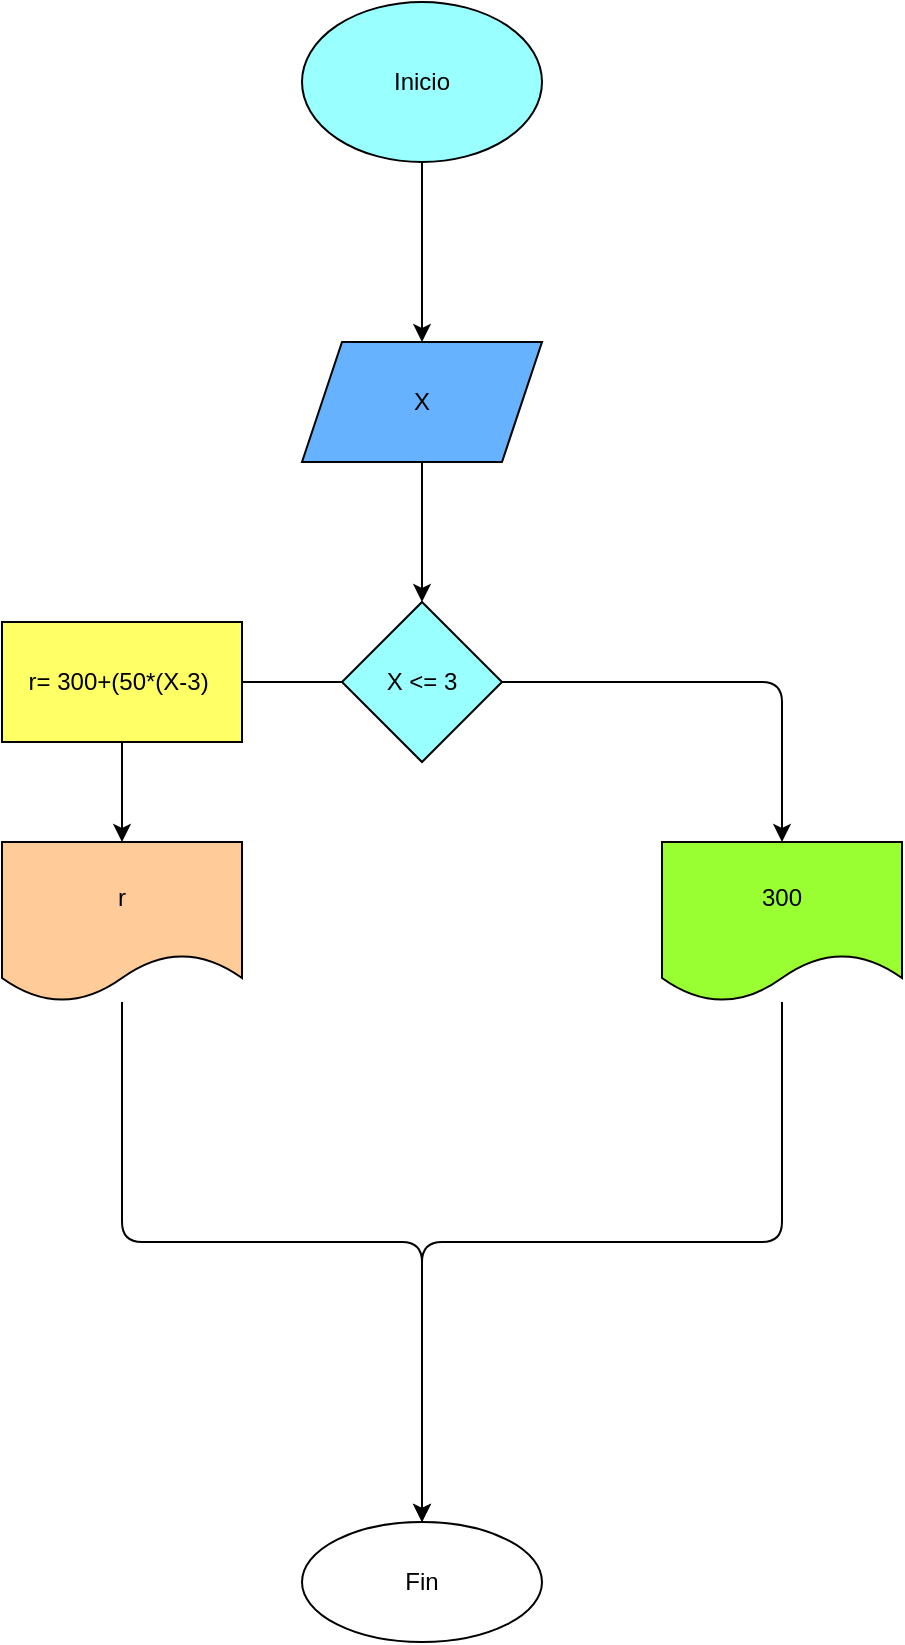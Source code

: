 <mxfile>
    <diagram id="UnZQIf41dFbGMkgB5W1i" name="Página-1">
        <mxGraphModel dx="1047" dy="662" grid="1" gridSize="10" guides="1" tooltips="1" connect="1" arrows="1" fold="1" page="1" pageScale="1" pageWidth="827" pageHeight="1169" math="0" shadow="0">
            <root>
                <mxCell id="0"/>
                <mxCell id="1" parent="0"/>
                <mxCell id="4" value="" style="edgeStyle=none;html=1;" edge="1" parent="1" source="2" target="3">
                    <mxGeometry relative="1" as="geometry"/>
                </mxCell>
                <mxCell id="2" value="Inicio" style="ellipse;whiteSpace=wrap;html=1;fillColor=#99FFFF;" vertex="1" parent="1">
                    <mxGeometry x="260" y="40" width="120" height="80" as="geometry"/>
                </mxCell>
                <mxCell id="8" value="" style="edgeStyle=none;html=1;" edge="1" parent="1" source="3" target="7">
                    <mxGeometry relative="1" as="geometry"/>
                </mxCell>
                <mxCell id="3" value="X" style="shape=parallelogram;perimeter=parallelogramPerimeter;whiteSpace=wrap;html=1;fixedSize=1;fillColor=#66B2FF;" vertex="1" parent="1">
                    <mxGeometry x="260" y="210" width="120" height="60" as="geometry"/>
                </mxCell>
                <mxCell id="12" value="" style="edgeStyle=none;html=1;" edge="1" parent="1" source="7" target="15">
                    <mxGeometry relative="1" as="geometry">
                        <mxPoint x="421.818" y="460" as="targetPoint"/>
                        <Array as="points">
                            <mxPoint x="500" y="380"/>
                        </Array>
                    </mxGeometry>
                </mxCell>
                <mxCell id="14" value="" style="edgeStyle=none;html=1;" edge="1" parent="1" source="7" target="13">
                    <mxGeometry relative="1" as="geometry">
                        <Array as="points">
                            <mxPoint x="170" y="380"/>
                        </Array>
                    </mxGeometry>
                </mxCell>
                <mxCell id="7" value="X &amp;lt;= 3" style="rhombus;whiteSpace=wrap;html=1;fillColor=#99FFFF;" vertex="1" parent="1">
                    <mxGeometry x="280" y="340" width="80" height="80" as="geometry"/>
                </mxCell>
                <mxCell id="17" value="" style="edgeStyle=none;html=1;" edge="1" parent="1" source="13" target="16">
                    <mxGeometry relative="1" as="geometry"/>
                </mxCell>
                <mxCell id="13" value="r= 300+(50*(X-3)&amp;nbsp;" style="whiteSpace=wrap;html=1;fillColor=#FFFF66;" vertex="1" parent="1">
                    <mxGeometry x="110" y="350" width="120" height="60" as="geometry"/>
                </mxCell>
                <mxCell id="21" value="" style="edgeStyle=none;html=1;entryX=0.5;entryY=0;entryDx=0;entryDy=0;" edge="1" parent="1" source="15" target="18">
                    <mxGeometry relative="1" as="geometry">
                        <mxPoint x="320" y="670" as="targetPoint"/>
                        <Array as="points">
                            <mxPoint x="500" y="660"/>
                            <mxPoint x="320" y="660"/>
                        </Array>
                    </mxGeometry>
                </mxCell>
                <mxCell id="15" value="300" style="shape=document;whiteSpace=wrap;html=1;boundedLbl=1;fillColor=#99FF33;" vertex="1" parent="1">
                    <mxGeometry x="440" y="460" width="120" height="80" as="geometry"/>
                </mxCell>
                <mxCell id="19" value="" style="edgeStyle=none;html=1;" edge="1" parent="1" source="16" target="18">
                    <mxGeometry relative="1" as="geometry">
                        <Array as="points">
                            <mxPoint x="170" y="660"/>
                            <mxPoint x="320" y="660"/>
                        </Array>
                    </mxGeometry>
                </mxCell>
                <mxCell id="16" value="r" style="shape=document;whiteSpace=wrap;html=1;boundedLbl=1;fillColor=#FFCC99;" vertex="1" parent="1">
                    <mxGeometry x="110" y="460" width="120" height="80" as="geometry"/>
                </mxCell>
                <mxCell id="18" value="Fin" style="ellipse;whiteSpace=wrap;html=1;" vertex="1" parent="1">
                    <mxGeometry x="260" y="800" width="120" height="60" as="geometry"/>
                </mxCell>
            </root>
        </mxGraphModel>
    </diagram>
</mxfile>